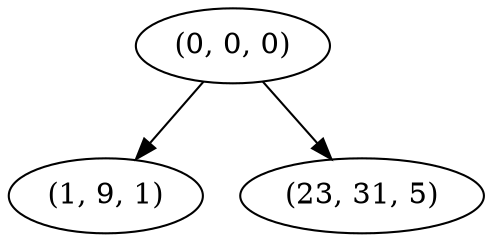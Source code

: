 digraph tree {
    "(0, 0, 0)";
    "(1, 9, 1)";
    "(23, 31, 5)";
    "(0, 0, 0)" -> "(1, 9, 1)";
    "(0, 0, 0)" -> "(23, 31, 5)";
}
